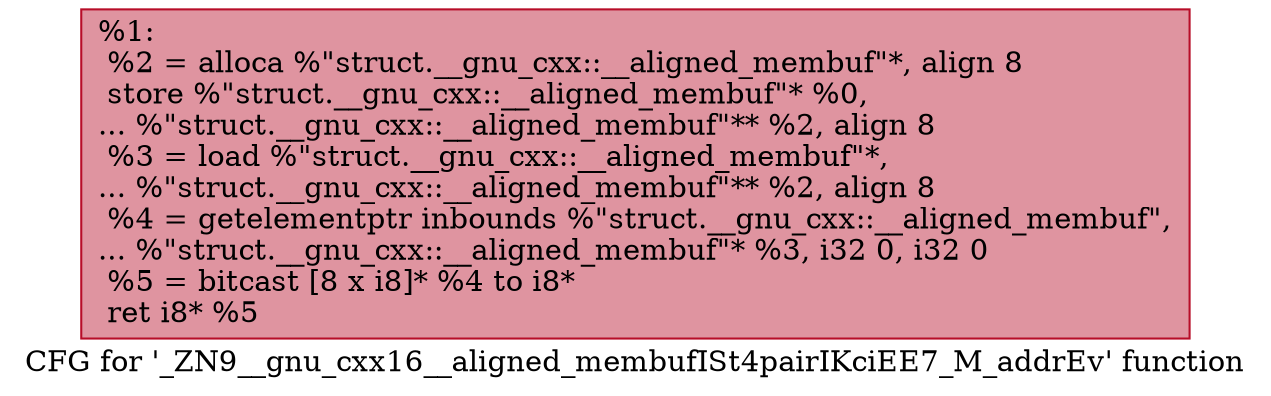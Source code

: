 digraph "CFG for '_ZN9__gnu_cxx16__aligned_membufISt4pairIKciEE7_M_addrEv' function" {
	label="CFG for '_ZN9__gnu_cxx16__aligned_membufISt4pairIKciEE7_M_addrEv' function";

	Node0x557bfd5037b0 [shape=record,color="#b70d28ff", style=filled, fillcolor="#b70d2870",label="{%1:\l  %2 = alloca %\"struct.__gnu_cxx::__aligned_membuf\"*, align 8\l  store %\"struct.__gnu_cxx::__aligned_membuf\"* %0,\l... %\"struct.__gnu_cxx::__aligned_membuf\"** %2, align 8\l  %3 = load %\"struct.__gnu_cxx::__aligned_membuf\"*,\l... %\"struct.__gnu_cxx::__aligned_membuf\"** %2, align 8\l  %4 = getelementptr inbounds %\"struct.__gnu_cxx::__aligned_membuf\",\l... %\"struct.__gnu_cxx::__aligned_membuf\"* %3, i32 0, i32 0\l  %5 = bitcast [8 x i8]* %4 to i8*\l  ret i8* %5\l}"];
}
